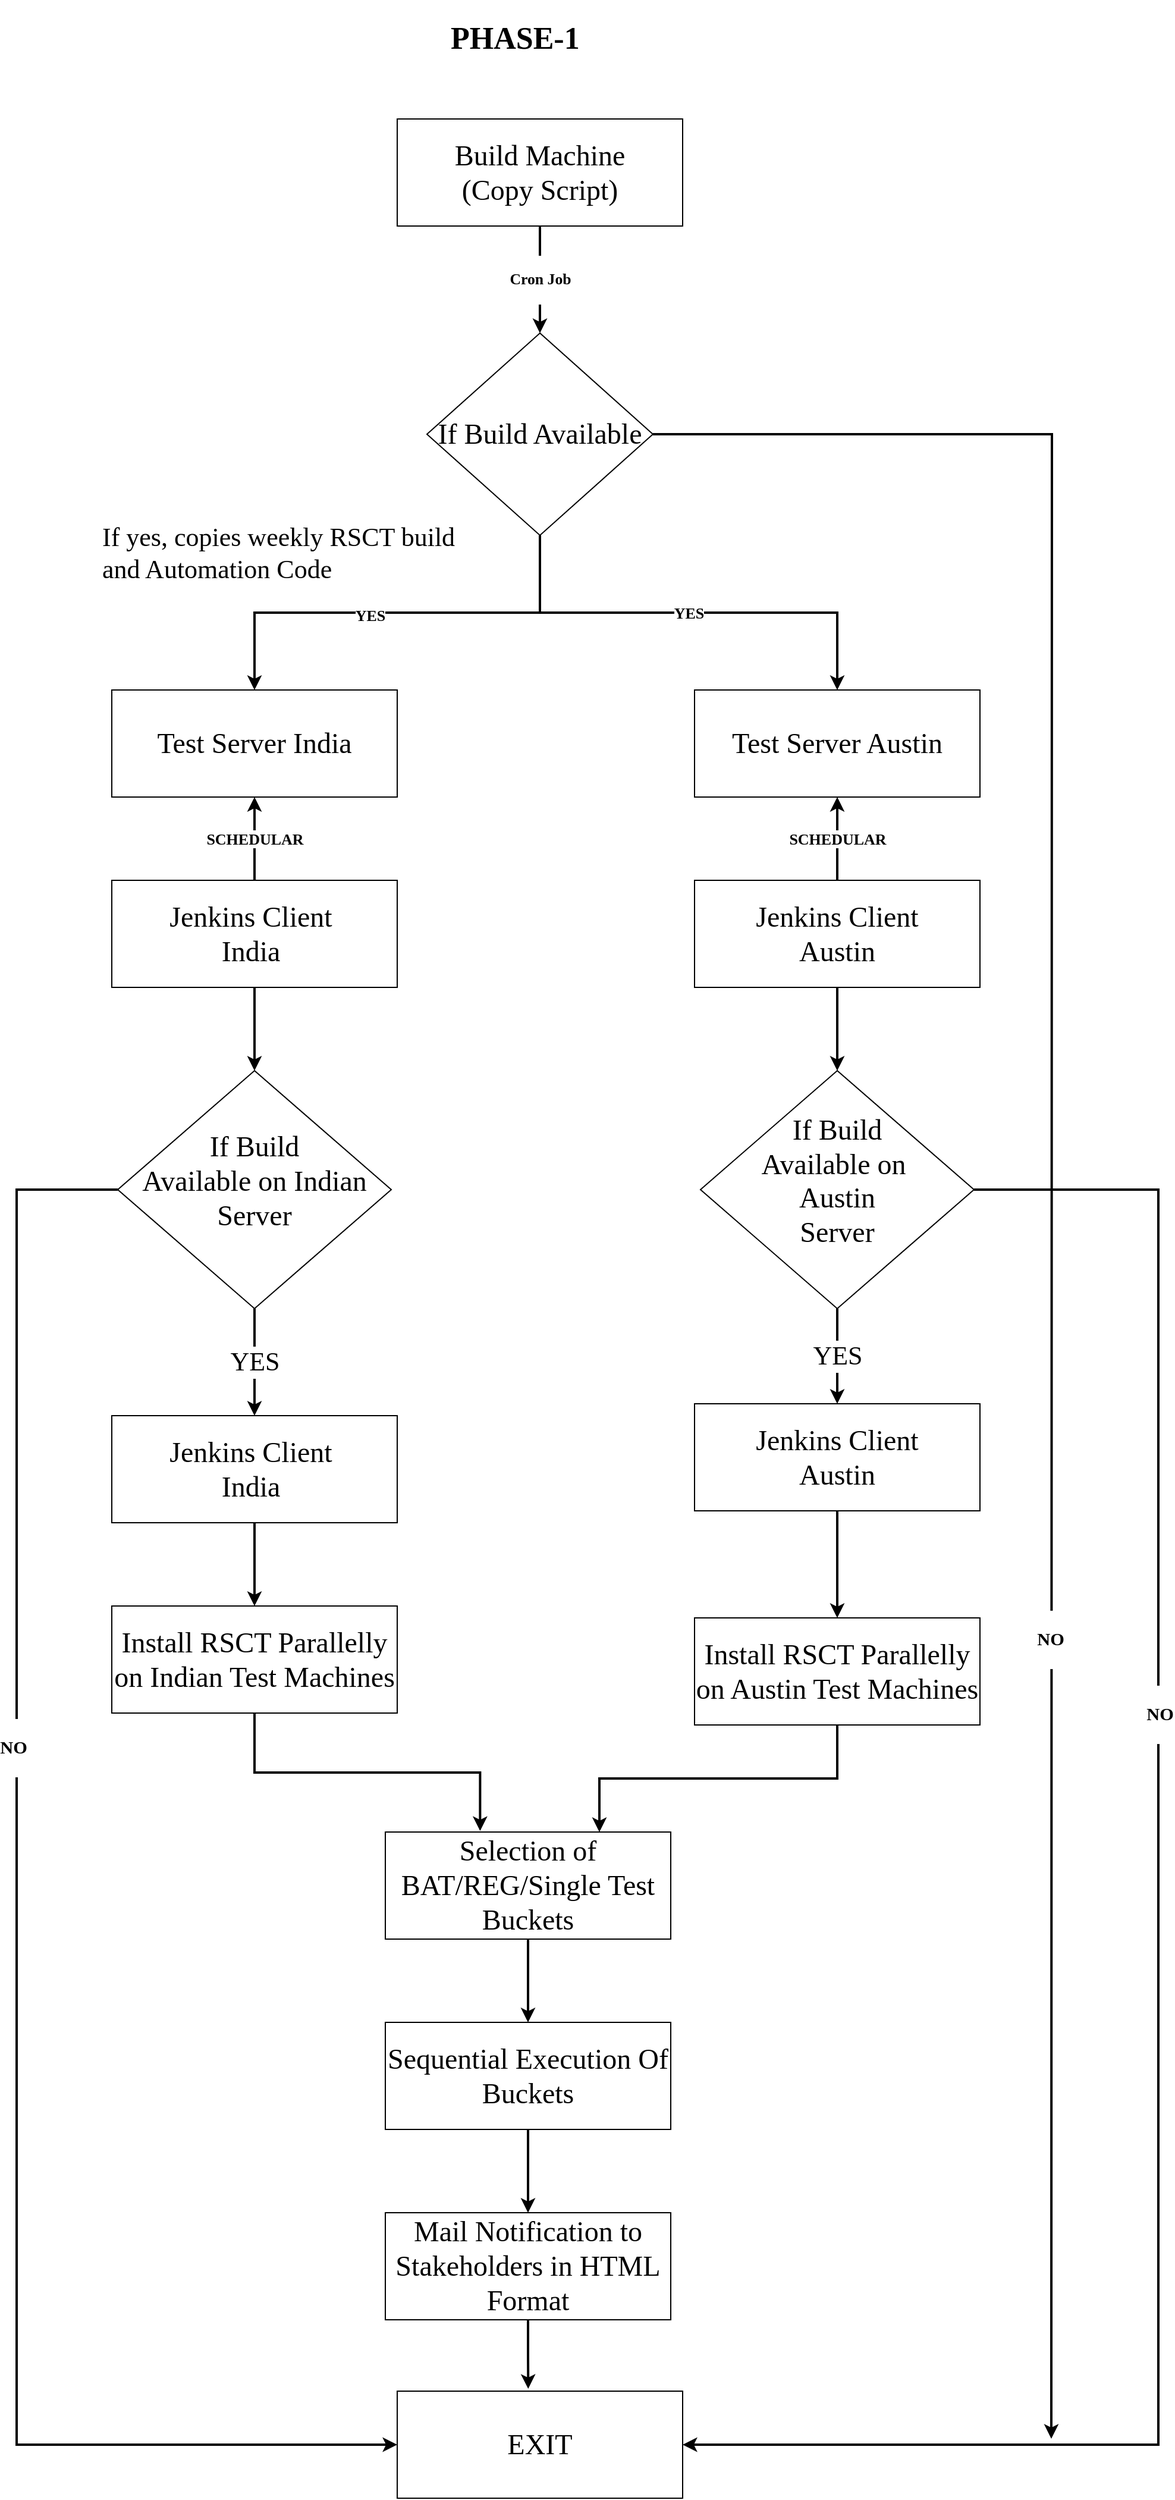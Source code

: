 <mxfile version="20.0.4" type="github" pages="2">
  <diagram id="nWvIlv5ONrL1qeaKrxCN" name="Phase-1">
    <mxGraphModel dx="3143" dy="2389" grid="1" gridSize="10" guides="1" tooltips="1" connect="1" arrows="1" fold="1" page="1" pageScale="1" pageWidth="850" pageHeight="1100" math="0" shadow="0">
      <root>
        <mxCell id="0" />
        <mxCell id="1" parent="0" />
        <mxCell id="e7oZJEbZTagCwoLdLinR-3" value="&lt;h3&gt;Cron Job&lt;/h3&gt;" style="edgeStyle=orthogonalEdgeStyle;rounded=0;orthogonalLoop=1;jettySize=auto;html=1;exitX=0.5;exitY=1;exitDx=0;exitDy=0;entryX=0.5;entryY=0;entryDx=0;entryDy=0;fontFamily=Verdana;strokeWidth=2;" edge="1" parent="1" source="e7oZJEbZTagCwoLdLinR-1" target="e7oZJEbZTagCwoLdLinR-2">
          <mxGeometry relative="1" as="geometry" />
        </mxCell>
        <mxCell id="e7oZJEbZTagCwoLdLinR-1" value="&lt;h1&gt;&lt;font face=&quot;Verdana&quot;&gt;&lt;span style=&quot;font-weight: 400;&quot;&gt;Build Machine&lt;br&gt;(Copy Script)&lt;/span&gt;&lt;/font&gt;&lt;/h1&gt;" style="rounded=0;whiteSpace=wrap;html=1;" vertex="1" parent="1">
          <mxGeometry x="290" y="40" width="240" height="90" as="geometry" />
        </mxCell>
        <mxCell id="e7oZJEbZTagCwoLdLinR-7" style="edgeStyle=orthogonalEdgeStyle;rounded=0;orthogonalLoop=1;jettySize=auto;html=1;exitX=0.5;exitY=1;exitDx=0;exitDy=0;fontFamily=Verdana;fontSize=13;strokeWidth=2;" edge="1" parent="1" source="e7oZJEbZTagCwoLdLinR-2" target="e7oZJEbZTagCwoLdLinR-5">
          <mxGeometry relative="1" as="geometry">
            <Array as="points">
              <mxPoint x="410" y="455" />
              <mxPoint x="170" y="455" />
            </Array>
          </mxGeometry>
        </mxCell>
        <mxCell id="e7oZJEbZTagCwoLdLinR-10" value="&lt;h4&gt;&lt;span style=&quot;&quot;&gt;YES&lt;/span&gt;&lt;/h4&gt;" style="edgeLabel;html=1;align=center;verticalAlign=middle;resizable=0;points=[];fontSize=13;fontFamily=Verdana;fontStyle=1" vertex="1" connectable="0" parent="e7oZJEbZTagCwoLdLinR-7">
          <mxGeometry x="0.128" y="2" relative="1" as="geometry">
            <mxPoint as="offset" />
          </mxGeometry>
        </mxCell>
        <mxCell id="e7oZJEbZTagCwoLdLinR-9" value="&lt;h4&gt;YES&lt;/h4&gt;" style="edgeStyle=orthogonalEdgeStyle;rounded=0;orthogonalLoop=1;jettySize=auto;html=1;exitX=0.5;exitY=1;exitDx=0;exitDy=0;entryX=0.5;entryY=0;entryDx=0;entryDy=0;fontFamily=Verdana;fontSize=13;strokeWidth=2;fontStyle=1" edge="1" parent="1" source="e7oZJEbZTagCwoLdLinR-2" target="e7oZJEbZTagCwoLdLinR-6">
          <mxGeometry relative="1" as="geometry">
            <Array as="points">
              <mxPoint x="410" y="455" />
              <mxPoint x="660" y="455" />
            </Array>
          </mxGeometry>
        </mxCell>
        <mxCell id="e7oZJEbZTagCwoLdLinR-48" style="edgeStyle=orthogonalEdgeStyle;rounded=0;orthogonalLoop=1;jettySize=auto;html=1;exitX=1;exitY=0.5;exitDx=0;exitDy=0;fontFamily=Verdana;fontSize=13;fontColor=default;strokeWidth=2;" edge="1" parent="1" source="e7oZJEbZTagCwoLdLinR-2">
          <mxGeometry relative="1" as="geometry">
            <mxPoint x="840" y="1990" as="targetPoint" />
          </mxGeometry>
        </mxCell>
        <mxCell id="e7oZJEbZTagCwoLdLinR-50" value="&lt;h3&gt;NO&lt;/h3&gt;" style="edgeLabel;html=1;align=center;verticalAlign=middle;resizable=0;points=[];fontSize=13;fontFamily=Verdana;fontColor=default;" vertex="1" connectable="0" parent="e7oZJEbZTagCwoLdLinR-48">
          <mxGeometry x="0.335" y="-1" relative="1" as="geometry">
            <mxPoint as="offset" />
          </mxGeometry>
        </mxCell>
        <mxCell id="e7oZJEbZTagCwoLdLinR-2" value="&lt;h1&gt;&lt;span style=&quot;font-weight: normal;&quot;&gt;If Build Available&lt;/span&gt;&lt;/h1&gt;" style="rhombus;whiteSpace=wrap;html=1;fontFamily=Verdana;" vertex="1" parent="1">
          <mxGeometry x="315" y="220" width="190" height="170" as="geometry" />
        </mxCell>
        <mxCell id="e7oZJEbZTagCwoLdLinR-5" value="&lt;h1&gt;&lt;font face=&quot;Verdana&quot;&gt;&lt;span style=&quot;font-weight: 400;&quot;&gt;Test Server India&lt;br&gt;&lt;/span&gt;&lt;/font&gt;&lt;/h1&gt;" style="rounded=0;whiteSpace=wrap;html=1;" vertex="1" parent="1">
          <mxGeometry x="50" y="520" width="240" height="90" as="geometry" />
        </mxCell>
        <mxCell id="e7oZJEbZTagCwoLdLinR-6" value="&lt;h1&gt;&lt;font face=&quot;Verdana&quot;&gt;&lt;span style=&quot;font-weight: 400;&quot;&gt;Test Server Austin&lt;/span&gt;&lt;/font&gt;&lt;/h1&gt;" style="rounded=0;whiteSpace=wrap;html=1;" vertex="1" parent="1">
          <mxGeometry x="540" y="520" width="240" height="90" as="geometry" />
        </mxCell>
        <mxCell id="e7oZJEbZTagCwoLdLinR-15" value="&lt;b&gt;SCHEDULAR&lt;/b&gt;" style="edgeStyle=orthogonalEdgeStyle;rounded=0;orthogonalLoop=1;jettySize=auto;html=1;exitX=0.5;exitY=0;exitDx=0;exitDy=0;entryX=0.5;entryY=1;entryDx=0;entryDy=0;fontFamily=Verdana;fontSize=13;strokeWidth=2;" edge="1" parent="1" source="e7oZJEbZTagCwoLdLinR-11" target="e7oZJEbZTagCwoLdLinR-5">
          <mxGeometry relative="1" as="geometry" />
        </mxCell>
        <mxCell id="e7oZJEbZTagCwoLdLinR-22" style="edgeStyle=orthogonalEdgeStyle;rounded=0;orthogonalLoop=1;jettySize=auto;html=1;exitX=0.5;exitY=1;exitDx=0;exitDy=0;entryX=0.5;entryY=0;entryDx=0;entryDy=0;fontFamily=Verdana;fontSize=13;strokeWidth=2;" edge="1" parent="1" source="e7oZJEbZTagCwoLdLinR-11" target="e7oZJEbZTagCwoLdLinR-18">
          <mxGeometry relative="1" as="geometry" />
        </mxCell>
        <mxCell id="e7oZJEbZTagCwoLdLinR-11" value="&lt;h1&gt;&lt;font face=&quot;Verdana&quot;&gt;&lt;span style=&quot;font-weight: 400;&quot;&gt;Jenkins Client&amp;nbsp;&lt;br&gt;India&lt;span style=&quot;white-space: pre;&quot;&gt;	&lt;/span&gt;&lt;/span&gt;&lt;/font&gt;&lt;/h1&gt;" style="rounded=0;whiteSpace=wrap;html=1;" vertex="1" parent="1">
          <mxGeometry x="50" y="680" width="240" height="90" as="geometry" />
        </mxCell>
        <mxCell id="e7oZJEbZTagCwoLdLinR-16" value="&lt;b&gt;SCHEDULAR&lt;/b&gt;" style="edgeStyle=orthogonalEdgeStyle;rounded=0;orthogonalLoop=1;jettySize=auto;html=1;exitX=0.5;exitY=0;exitDx=0;exitDy=0;entryX=0.5;entryY=1;entryDx=0;entryDy=0;fontFamily=Verdana;fontSize=13;strokeWidth=2;" edge="1" parent="1" source="e7oZJEbZTagCwoLdLinR-12" target="e7oZJEbZTagCwoLdLinR-6">
          <mxGeometry relative="1" as="geometry" />
        </mxCell>
        <mxCell id="e7oZJEbZTagCwoLdLinR-21" style="edgeStyle=orthogonalEdgeStyle;rounded=0;orthogonalLoop=1;jettySize=auto;html=1;exitX=0.5;exitY=1;exitDx=0;exitDy=0;entryX=0.5;entryY=0;entryDx=0;entryDy=0;fontFamily=Verdana;fontSize=13;strokeWidth=2;" edge="1" parent="1" source="e7oZJEbZTagCwoLdLinR-12" target="e7oZJEbZTagCwoLdLinR-19">
          <mxGeometry relative="1" as="geometry" />
        </mxCell>
        <mxCell id="e7oZJEbZTagCwoLdLinR-12" value="&lt;h1&gt;&lt;font face=&quot;Verdana&quot;&gt;&lt;span style=&quot;font-weight: 400;&quot;&gt;Jenkins Client&lt;br&gt;Austin&lt;/span&gt;&lt;/font&gt;&lt;/h1&gt;" style="rounded=0;whiteSpace=wrap;html=1;" vertex="1" parent="1">
          <mxGeometry x="540" y="680" width="240" height="90" as="geometry" />
        </mxCell>
        <mxCell id="e7oZJEbZTagCwoLdLinR-32" value="YES" style="edgeStyle=orthogonalEdgeStyle;rounded=0;orthogonalLoop=1;jettySize=auto;html=1;exitX=0.5;exitY=1;exitDx=0;exitDy=0;fontFamily=Verdana;fontSize=22;strokeWidth=2;" edge="1" parent="1" source="e7oZJEbZTagCwoLdLinR-18" target="e7oZJEbZTagCwoLdLinR-25">
          <mxGeometry relative="1" as="geometry" />
        </mxCell>
        <mxCell id="e7oZJEbZTagCwoLdLinR-46" style="edgeStyle=orthogonalEdgeStyle;rounded=0;orthogonalLoop=1;jettySize=auto;html=1;exitX=0;exitY=0.5;exitDx=0;exitDy=0;entryX=0;entryY=0.5;entryDx=0;entryDy=0;fontFamily=Verdana;fontSize=13;fontColor=default;strokeWidth=2;" edge="1" parent="1" source="e7oZJEbZTagCwoLdLinR-18" target="e7oZJEbZTagCwoLdLinR-31">
          <mxGeometry relative="1" as="geometry">
            <Array as="points">
              <mxPoint x="-30" y="940" />
              <mxPoint x="-30" y="1995" />
            </Array>
          </mxGeometry>
        </mxCell>
        <mxCell id="e7oZJEbZTagCwoLdLinR-51" value="&lt;h3&gt;NO&lt;/h3&gt;" style="edgeLabel;html=1;align=center;verticalAlign=middle;resizable=0;points=[];fontSize=13;fontFamily=Verdana;fontColor=default;" vertex="1" connectable="0" parent="e7oZJEbZTagCwoLdLinR-46">
          <mxGeometry x="-0.241" y="-3" relative="1" as="geometry">
            <mxPoint as="offset" />
          </mxGeometry>
        </mxCell>
        <mxCell id="e7oZJEbZTagCwoLdLinR-18" value="&lt;h1&gt;&lt;span style=&quot;font-weight: normal;&quot;&gt;If Build &lt;br&gt;Available on Indian &lt;br&gt;Server&lt;/span&gt;&lt;/h1&gt;&lt;div&gt;&lt;span style=&quot;font-weight: normal;&quot;&gt;&lt;br&gt;&lt;/span&gt;&lt;/div&gt;" style="rhombus;whiteSpace=wrap;html=1;fontFamily=Verdana;" vertex="1" parent="1">
          <mxGeometry x="55" y="840" width="230" height="200" as="geometry" />
        </mxCell>
        <mxCell id="e7oZJEbZTagCwoLdLinR-34" value="YES" style="edgeStyle=orthogonalEdgeStyle;rounded=0;orthogonalLoop=1;jettySize=auto;html=1;exitX=0.5;exitY=1;exitDx=0;exitDy=0;entryX=0.5;entryY=0;entryDx=0;entryDy=0;fontFamily=Verdana;fontSize=22;strokeWidth=2;" edge="1" parent="1" source="e7oZJEbZTagCwoLdLinR-19" target="e7oZJEbZTagCwoLdLinR-26">
          <mxGeometry relative="1" as="geometry">
            <Array as="points">
              <mxPoint x="660" y="1080" />
              <mxPoint x="660" y="1080" />
            </Array>
          </mxGeometry>
        </mxCell>
        <mxCell id="e7oZJEbZTagCwoLdLinR-47" style="edgeStyle=orthogonalEdgeStyle;rounded=0;orthogonalLoop=1;jettySize=auto;html=1;exitX=1;exitY=0.5;exitDx=0;exitDy=0;entryX=1;entryY=0.5;entryDx=0;entryDy=0;fontFamily=Verdana;fontSize=13;fontColor=default;strokeWidth=2;" edge="1" parent="1" source="e7oZJEbZTagCwoLdLinR-19" target="e7oZJEbZTagCwoLdLinR-31">
          <mxGeometry relative="1" as="geometry">
            <Array as="points">
              <mxPoint x="930" y="940" />
              <mxPoint x="930" y="1995" />
            </Array>
          </mxGeometry>
        </mxCell>
        <mxCell id="e7oZJEbZTagCwoLdLinR-49" value="&lt;h3&gt;NO&lt;/h3&gt;" style="edgeLabel;html=1;align=center;verticalAlign=middle;resizable=0;points=[];fontSize=13;fontFamily=Verdana;fontColor=default;" vertex="1" connectable="0" parent="e7oZJEbZTagCwoLdLinR-47">
          <mxGeometry x="-0.26" y="1" relative="1" as="geometry">
            <mxPoint as="offset" />
          </mxGeometry>
        </mxCell>
        <mxCell id="e7oZJEbZTagCwoLdLinR-19" value="&lt;h1&gt;&lt;span style=&quot;font-weight: normal;&quot;&gt;If Build &lt;br&gt;Available on&amp;nbsp;&lt;br&gt;Austin&lt;br&gt;Server&lt;/span&gt;&lt;/h1&gt;&lt;div&gt;&lt;span style=&quot;font-weight: normal;&quot;&gt;&lt;br&gt;&lt;/span&gt;&lt;/div&gt;" style="rhombus;whiteSpace=wrap;html=1;fontFamily=Verdana;" vertex="1" parent="1">
          <mxGeometry x="545" y="840" width="230" height="200" as="geometry" />
        </mxCell>
        <mxCell id="e7oZJEbZTagCwoLdLinR-24" value="If yes, copies weekly RSCT build and Automation Code" style="text;html=1;strokeColor=none;fillColor=none;align=left;verticalAlign=middle;whiteSpace=wrap;rounded=0;fontFamily=Verdana;fontSize=22;" vertex="1" parent="1">
          <mxGeometry x="40" y="390" width="310" height="30" as="geometry" />
        </mxCell>
        <mxCell id="e7oZJEbZTagCwoLdLinR-39" style="edgeStyle=orthogonalEdgeStyle;rounded=0;orthogonalLoop=1;jettySize=auto;html=1;exitX=0.5;exitY=1;exitDx=0;exitDy=0;fontFamily=Verdana;fontSize=13;fontColor=default;strokeWidth=2;" edge="1" parent="1" source="e7oZJEbZTagCwoLdLinR-25" target="e7oZJEbZTagCwoLdLinR-37">
          <mxGeometry relative="1" as="geometry" />
        </mxCell>
        <mxCell id="e7oZJEbZTagCwoLdLinR-25" value="&lt;h1&gt;&lt;font face=&quot;Verdana&quot;&gt;&lt;span style=&quot;font-weight: 400;&quot;&gt;Jenkins Client&amp;nbsp;&lt;br&gt;India&lt;span style=&quot;white-space: pre;&quot;&gt;	&lt;/span&gt;&lt;/span&gt;&lt;/font&gt;&lt;/h1&gt;" style="rounded=0;whiteSpace=wrap;html=1;" vertex="1" parent="1">
          <mxGeometry x="50" y="1130" width="240" height="90" as="geometry" />
        </mxCell>
        <mxCell id="e7oZJEbZTagCwoLdLinR-40" style="edgeStyle=orthogonalEdgeStyle;rounded=0;orthogonalLoop=1;jettySize=auto;html=1;exitX=0.5;exitY=1;exitDx=0;exitDy=0;entryX=0.5;entryY=0;entryDx=0;entryDy=0;fontFamily=Verdana;fontSize=13;fontColor=default;strokeWidth=2;" edge="1" parent="1" source="e7oZJEbZTagCwoLdLinR-26" target="e7oZJEbZTagCwoLdLinR-38">
          <mxGeometry relative="1" as="geometry" />
        </mxCell>
        <mxCell id="e7oZJEbZTagCwoLdLinR-26" value="&lt;h1&gt;&lt;font face=&quot;Verdana&quot;&gt;&lt;span style=&quot;font-weight: 400;&quot;&gt;Jenkins Client&lt;br&gt;Austin&lt;/span&gt;&lt;/font&gt;&lt;/h1&gt;" style="rounded=0;whiteSpace=wrap;html=1;" vertex="1" parent="1">
          <mxGeometry x="540" y="1120" width="240" height="90" as="geometry" />
        </mxCell>
        <mxCell id="e7oZJEbZTagCwoLdLinR-43" style="edgeStyle=orthogonalEdgeStyle;rounded=0;orthogonalLoop=1;jettySize=auto;html=1;exitX=0.5;exitY=1;exitDx=0;exitDy=0;entryX=0.5;entryY=0;entryDx=0;entryDy=0;fontFamily=Verdana;fontSize=13;fontColor=default;strokeWidth=2;" edge="1" parent="1" source="e7oZJEbZTagCwoLdLinR-28" target="e7oZJEbZTagCwoLdLinR-29">
          <mxGeometry relative="1" as="geometry" />
        </mxCell>
        <mxCell id="e7oZJEbZTagCwoLdLinR-28" value="&lt;h1&gt;&lt;font face=&quot;Verdana&quot;&gt;&lt;span style=&quot;font-weight: 400;&quot;&gt;Selection of BAT/REG/Single Test Buckets&lt;/span&gt;&lt;/font&gt;&lt;/h1&gt;" style="rounded=0;whiteSpace=wrap;html=1;" vertex="1" parent="1">
          <mxGeometry x="280" y="1480" width="240" height="90" as="geometry" />
        </mxCell>
        <mxCell id="e7oZJEbZTagCwoLdLinR-44" style="edgeStyle=orthogonalEdgeStyle;rounded=0;orthogonalLoop=1;jettySize=auto;html=1;exitX=0.5;exitY=1;exitDx=0;exitDy=0;entryX=0.5;entryY=0;entryDx=0;entryDy=0;fontFamily=Verdana;fontSize=13;fontColor=default;strokeWidth=2;" edge="1" parent="1" source="e7oZJEbZTagCwoLdLinR-29" target="e7oZJEbZTagCwoLdLinR-30">
          <mxGeometry relative="1" as="geometry" />
        </mxCell>
        <mxCell id="e7oZJEbZTagCwoLdLinR-29" value="&lt;h1&gt;&lt;font face=&quot;Verdana&quot;&gt;&lt;span style=&quot;font-weight: 400;&quot;&gt;Sequential Execution Of Buckets&lt;/span&gt;&lt;/font&gt;&lt;/h1&gt;" style="rounded=0;whiteSpace=wrap;html=1;" vertex="1" parent="1">
          <mxGeometry x="280" y="1640" width="240" height="90" as="geometry" />
        </mxCell>
        <mxCell id="e7oZJEbZTagCwoLdLinR-45" style="edgeStyle=orthogonalEdgeStyle;rounded=0;orthogonalLoop=1;jettySize=auto;html=1;exitX=0.5;exitY=1;exitDx=0;exitDy=0;entryX=0.459;entryY=-0.022;entryDx=0;entryDy=0;entryPerimeter=0;fontFamily=Verdana;fontSize=13;fontColor=default;strokeWidth=2;" edge="1" parent="1" source="e7oZJEbZTagCwoLdLinR-30" target="e7oZJEbZTagCwoLdLinR-31">
          <mxGeometry relative="1" as="geometry" />
        </mxCell>
        <mxCell id="e7oZJEbZTagCwoLdLinR-30" value="&lt;h1&gt;&lt;font face=&quot;Verdana&quot;&gt;&lt;span style=&quot;font-weight: 400;&quot;&gt;Mail Notification to Stakeholders in HTML Format&lt;/span&gt;&lt;/font&gt;&lt;/h1&gt;" style="rounded=0;whiteSpace=wrap;html=1;" vertex="1" parent="1">
          <mxGeometry x="280" y="1800" width="240" height="90" as="geometry" />
        </mxCell>
        <mxCell id="e7oZJEbZTagCwoLdLinR-31" value="&lt;h1&gt;&lt;font face=&quot;Verdana&quot;&gt;&lt;span style=&quot;font-weight: 400;&quot;&gt;EXIT&lt;/span&gt;&lt;/font&gt;&lt;/h1&gt;" style="rounded=0;whiteSpace=wrap;html=1;" vertex="1" parent="1">
          <mxGeometry x="290" y="1950" width="240" height="90" as="geometry" />
        </mxCell>
        <mxCell id="e7oZJEbZTagCwoLdLinR-41" style="edgeStyle=orthogonalEdgeStyle;rounded=0;orthogonalLoop=1;jettySize=auto;html=1;exitX=0.5;exitY=1;exitDx=0;exitDy=0;entryX=0.332;entryY=-0.01;entryDx=0;entryDy=0;entryPerimeter=0;fontFamily=Verdana;fontSize=13;fontColor=default;strokeWidth=2;" edge="1" parent="1" source="e7oZJEbZTagCwoLdLinR-37" target="e7oZJEbZTagCwoLdLinR-28">
          <mxGeometry relative="1" as="geometry" />
        </mxCell>
        <mxCell id="e7oZJEbZTagCwoLdLinR-37" value="&lt;h1&gt;&lt;font face=&quot;Verdana&quot;&gt;&lt;span style=&quot;font-weight: 400;&quot;&gt;Install RSCT Parallelly on Indian Test Machines&lt;/span&gt;&lt;/font&gt;&lt;/h1&gt;" style="rounded=0;whiteSpace=wrap;html=1;" vertex="1" parent="1">
          <mxGeometry x="50" y="1290" width="240" height="90" as="geometry" />
        </mxCell>
        <mxCell id="e7oZJEbZTagCwoLdLinR-42" style="edgeStyle=orthogonalEdgeStyle;rounded=0;orthogonalLoop=1;jettySize=auto;html=1;exitX=0.5;exitY=1;exitDx=0;exitDy=0;entryX=0.75;entryY=0;entryDx=0;entryDy=0;fontFamily=Verdana;fontSize=13;fontColor=default;strokeWidth=2;" edge="1" parent="1" source="e7oZJEbZTagCwoLdLinR-38" target="e7oZJEbZTagCwoLdLinR-28">
          <mxGeometry relative="1" as="geometry" />
        </mxCell>
        <mxCell id="e7oZJEbZTagCwoLdLinR-38" value="&lt;h1&gt;&lt;font face=&quot;Verdana&quot;&gt;&lt;span style=&quot;font-weight: 400;&quot;&gt;Install RSCT Parallelly on Austin Test Machines&lt;/span&gt;&lt;/font&gt;&lt;/h1&gt;" style="rounded=0;whiteSpace=wrap;html=1;" vertex="1" parent="1">
          <mxGeometry x="540" y="1300" width="240" height="90" as="geometry" />
        </mxCell>
        <mxCell id="WrTyS0RtzJSjU12ijpHI-1" value="&lt;h1&gt;PHASE-1&lt;/h1&gt;" style="text;html=1;strokeColor=none;fillColor=none;spacing=5;spacingTop=-20;whiteSpace=wrap;overflow=hidden;rounded=0;labelBackgroundColor=default;fontFamily=Verdana;fontSize=13;fontColor=default;" vertex="1" parent="1">
          <mxGeometry x="330" y="-50" width="190" height="50" as="geometry" />
        </mxCell>
      </root>
    </mxGraphModel>
  </diagram>
  <diagram id="RtZRTj2Y3vlFm4G8wi_7" name="Phase-2">
    <mxGraphModel dx="3143" dy="2389" grid="1" gridSize="10" guides="1" tooltips="1" connect="1" arrows="1" fold="1" page="1" pageScale="1" pageWidth="850" pageHeight="1100" math="0" shadow="0">
      <root>
        <mxCell id="0" />
        <mxCell id="1" parent="0" />
        <mxCell id="e07oVrvPzTivbCenekmX-1" value="&lt;h3&gt;Cron Job&lt;/h3&gt;" style="edgeStyle=orthogonalEdgeStyle;rounded=0;orthogonalLoop=1;jettySize=auto;html=1;exitX=0.5;exitY=1;exitDx=0;exitDy=0;entryX=0.5;entryY=0;entryDx=0;entryDy=0;fontFamily=Verdana;strokeWidth=2;" edge="1" parent="1" source="e07oVrvPzTivbCenekmX-2" target="e07oVrvPzTivbCenekmX-8">
          <mxGeometry relative="1" as="geometry" />
        </mxCell>
        <mxCell id="e07oVrvPzTivbCenekmX-2" value="&lt;h1&gt;&lt;font face=&quot;Verdana&quot;&gt;&lt;span style=&quot;font-weight: 400;&quot;&gt;Build Machine&lt;br&gt;(Copy Script)&lt;/span&gt;&lt;/font&gt;&lt;/h1&gt;" style="rounded=0;whiteSpace=wrap;html=1;" vertex="1" parent="1">
          <mxGeometry x="290" y="40" width="240" height="90" as="geometry" />
        </mxCell>
        <mxCell id="e07oVrvPzTivbCenekmX-3" style="edgeStyle=orthogonalEdgeStyle;rounded=0;orthogonalLoop=1;jettySize=auto;html=1;exitX=0.5;exitY=1;exitDx=0;exitDy=0;fontFamily=Verdana;fontSize=13;strokeWidth=2;" edge="1" parent="1" source="e07oVrvPzTivbCenekmX-8" target="e07oVrvPzTivbCenekmX-9">
          <mxGeometry relative="1" as="geometry">
            <Array as="points">
              <mxPoint x="410" y="455" />
              <mxPoint x="170" y="455" />
            </Array>
          </mxGeometry>
        </mxCell>
        <mxCell id="e07oVrvPzTivbCenekmX-4" value="&lt;h4&gt;&lt;span style=&quot;&quot;&gt;YES&lt;/span&gt;&lt;/h4&gt;" style="edgeLabel;html=1;align=center;verticalAlign=middle;resizable=0;points=[];fontSize=13;fontFamily=Verdana;fontStyle=1" vertex="1" connectable="0" parent="e07oVrvPzTivbCenekmX-3">
          <mxGeometry x="0.128" y="2" relative="1" as="geometry">
            <mxPoint as="offset" />
          </mxGeometry>
        </mxCell>
        <mxCell id="e07oVrvPzTivbCenekmX-5" value="&lt;h4&gt;YES&lt;/h4&gt;" style="edgeStyle=orthogonalEdgeStyle;rounded=0;orthogonalLoop=1;jettySize=auto;html=1;exitX=0.5;exitY=1;exitDx=0;exitDy=0;entryX=0.5;entryY=0;entryDx=0;entryDy=0;fontFamily=Verdana;fontSize=13;strokeWidth=2;fontStyle=1" edge="1" parent="1" source="e07oVrvPzTivbCenekmX-8" target="e07oVrvPzTivbCenekmX-10">
          <mxGeometry relative="1" as="geometry">
            <Array as="points">
              <mxPoint x="410" y="455" />
              <mxPoint x="660" y="455" />
            </Array>
          </mxGeometry>
        </mxCell>
        <mxCell id="e07oVrvPzTivbCenekmX-67" style="edgeStyle=orthogonalEdgeStyle;rounded=0;orthogonalLoop=1;jettySize=auto;html=1;exitX=1;exitY=0.5;exitDx=0;exitDy=0;fontFamily=Verdana;fontSize=13;fontColor=default;strokeWidth=2;" edge="1" parent="1" source="e07oVrvPzTivbCenekmX-8">
          <mxGeometry relative="1" as="geometry">
            <mxPoint x="910" y="2280" as="targetPoint" />
          </mxGeometry>
        </mxCell>
        <mxCell id="e07oVrvPzTivbCenekmX-68" value="&lt;h3&gt;NO&lt;/h3&gt;" style="edgeLabel;html=1;align=center;verticalAlign=middle;resizable=0;points=[];fontSize=13;fontFamily=Verdana;fontColor=default;" vertex="1" connectable="0" parent="e07oVrvPzTivbCenekmX-67">
          <mxGeometry x="0.47" relative="1" as="geometry">
            <mxPoint as="offset" />
          </mxGeometry>
        </mxCell>
        <mxCell id="e07oVrvPzTivbCenekmX-8" value="&lt;h1&gt;&lt;span style=&quot;font-weight: normal;&quot;&gt;If Build Available&lt;/span&gt;&lt;/h1&gt;" style="rhombus;whiteSpace=wrap;html=1;fontFamily=Verdana;" vertex="1" parent="1">
          <mxGeometry x="315" y="220" width="190" height="170" as="geometry" />
        </mxCell>
        <mxCell id="e07oVrvPzTivbCenekmX-49" style="edgeStyle=orthogonalEdgeStyle;rounded=0;orthogonalLoop=1;jettySize=auto;html=1;exitX=0.5;exitY=1;exitDx=0;exitDy=0;fontFamily=Verdana;fontSize=13;fontColor=default;strokeWidth=2;" edge="1" parent="1" source="e07oVrvPzTivbCenekmX-9" target="e07oVrvPzTivbCenekmX-44">
          <mxGeometry relative="1" as="geometry" />
        </mxCell>
        <mxCell id="e07oVrvPzTivbCenekmX-9" value="&lt;h1&gt;&lt;font face=&quot;Verdana&quot;&gt;&lt;span style=&quot;font-weight: 400;&quot;&gt;Test Server India&lt;br&gt;&lt;/span&gt;&lt;/font&gt;&lt;/h1&gt;" style="rounded=0;whiteSpace=wrap;html=1;" vertex="1" parent="1">
          <mxGeometry x="50" y="520" width="240" height="90" as="geometry" />
        </mxCell>
        <mxCell id="e07oVrvPzTivbCenekmX-50" style="edgeStyle=orthogonalEdgeStyle;rounded=0;orthogonalLoop=1;jettySize=auto;html=1;exitX=0.5;exitY=1;exitDx=0;exitDy=0;fontFamily=Verdana;fontSize=13;fontColor=default;strokeWidth=2;" edge="1" parent="1" source="e07oVrvPzTivbCenekmX-10" target="e07oVrvPzTivbCenekmX-45">
          <mxGeometry relative="1" as="geometry" />
        </mxCell>
        <mxCell id="e07oVrvPzTivbCenekmX-10" value="&lt;h1&gt;&lt;font face=&quot;Verdana&quot;&gt;&lt;span style=&quot;font-weight: 400;&quot;&gt;Test Server Austin&lt;/span&gt;&lt;/font&gt;&lt;/h1&gt;" style="rounded=0;whiteSpace=wrap;html=1;" vertex="1" parent="1">
          <mxGeometry x="540" y="520" width="240" height="90" as="geometry" />
        </mxCell>
        <mxCell id="e07oVrvPzTivbCenekmX-12" style="edgeStyle=orthogonalEdgeStyle;rounded=0;orthogonalLoop=1;jettySize=auto;html=1;exitX=0.5;exitY=1;exitDx=0;exitDy=0;entryX=0.5;entryY=0;entryDx=0;entryDy=0;fontFamily=Verdana;fontSize=13;strokeWidth=2;" edge="1" parent="1" source="e07oVrvPzTivbCenekmX-13" target="e07oVrvPzTivbCenekmX-20">
          <mxGeometry relative="1" as="geometry" />
        </mxCell>
        <mxCell id="e07oVrvPzTivbCenekmX-47" value="&lt;b&gt;SCHEDULAR&lt;/b&gt;" style="edgeStyle=orthogonalEdgeStyle;rounded=0;orthogonalLoop=1;jettySize=auto;html=1;exitX=0.5;exitY=0;exitDx=0;exitDy=0;entryX=0.5;entryY=1;entryDx=0;entryDy=0;fontFamily=Verdana;fontSize=13;fontColor=default;strokeWidth=2;" edge="1" parent="1" source="e07oVrvPzTivbCenekmX-13" target="e07oVrvPzTivbCenekmX-44">
          <mxGeometry relative="1" as="geometry" />
        </mxCell>
        <mxCell id="e07oVrvPzTivbCenekmX-13" value="&lt;h1&gt;&lt;font face=&quot;Verdana&quot;&gt;&lt;span style=&quot;font-weight: 400;&quot;&gt;Jenkins Client&amp;nbsp;&lt;br&gt;India&lt;span style=&quot;white-space: pre;&quot;&gt;	&lt;/span&gt;&lt;/span&gt;&lt;/font&gt;&lt;/h1&gt;" style="rounded=0;whiteSpace=wrap;html=1;" vertex="1" parent="1">
          <mxGeometry x="43" y="840" width="240" height="90" as="geometry" />
        </mxCell>
        <mxCell id="e07oVrvPzTivbCenekmX-15" style="edgeStyle=orthogonalEdgeStyle;rounded=0;orthogonalLoop=1;jettySize=auto;html=1;exitX=0.5;exitY=1;exitDx=0;exitDy=0;entryX=0.5;entryY=0;entryDx=0;entryDy=0;fontFamily=Verdana;fontSize=13;strokeWidth=2;" edge="1" parent="1" source="e07oVrvPzTivbCenekmX-16" target="e07oVrvPzTivbCenekmX-24">
          <mxGeometry relative="1" as="geometry" />
        </mxCell>
        <mxCell id="e07oVrvPzTivbCenekmX-48" value="&lt;b&gt;SCHEDULAR&lt;/b&gt;" style="edgeStyle=orthogonalEdgeStyle;rounded=0;orthogonalLoop=1;jettySize=auto;html=1;exitX=0.5;exitY=0;exitDx=0;exitDy=0;entryX=0.5;entryY=1;entryDx=0;entryDy=0;fontFamily=Verdana;fontSize=13;fontColor=default;strokeWidth=2;" edge="1" parent="1" source="e07oVrvPzTivbCenekmX-16" target="e07oVrvPzTivbCenekmX-45">
          <mxGeometry relative="1" as="geometry" />
        </mxCell>
        <mxCell id="e07oVrvPzTivbCenekmX-16" value="&lt;h1&gt;&lt;font face=&quot;Verdana&quot;&gt;&lt;span style=&quot;font-weight: 400;&quot;&gt;Jenkins Client&lt;br&gt;Austin&lt;/span&gt;&lt;/font&gt;&lt;/h1&gt;" style="rounded=0;whiteSpace=wrap;html=1;" vertex="1" parent="1">
          <mxGeometry x="533" y="840" width="240" height="90" as="geometry" />
        </mxCell>
        <mxCell id="e07oVrvPzTivbCenekmX-17" value="YES" style="edgeStyle=orthogonalEdgeStyle;rounded=0;orthogonalLoop=1;jettySize=auto;html=1;exitX=0.5;exitY=1;exitDx=0;exitDy=0;fontFamily=Verdana;fontSize=22;strokeWidth=2;" edge="1" parent="1" source="e07oVrvPzTivbCenekmX-20" target="e07oVrvPzTivbCenekmX-27">
          <mxGeometry relative="1" as="geometry" />
        </mxCell>
        <mxCell id="e07oVrvPzTivbCenekmX-65" style="edgeStyle=orthogonalEdgeStyle;rounded=0;orthogonalLoop=1;jettySize=auto;html=1;exitX=0;exitY=0.5;exitDx=0;exitDy=0;entryX=0;entryY=0.5;entryDx=0;entryDy=0;fontFamily=Verdana;fontSize=13;fontColor=default;strokeWidth=2;" edge="1" parent="1" source="e07oVrvPzTivbCenekmX-20" target="e07oVrvPzTivbCenekmX-36">
          <mxGeometry relative="1" as="geometry">
            <Array as="points">
              <mxPoint x="-130" y="1100" />
              <mxPoint x="-130" y="2275" />
            </Array>
          </mxGeometry>
        </mxCell>
        <mxCell id="e07oVrvPzTivbCenekmX-70" value="&lt;h3&gt;NO&lt;/h3&gt;" style="edgeLabel;html=1;align=center;verticalAlign=middle;resizable=0;points=[];fontSize=13;fontFamily=Verdana;fontColor=default;" vertex="1" connectable="0" parent="e07oVrvPzTivbCenekmX-65">
          <mxGeometry x="-0.2" y="-3" relative="1" as="geometry">
            <mxPoint as="offset" />
          </mxGeometry>
        </mxCell>
        <mxCell id="e07oVrvPzTivbCenekmX-20" value="&lt;h1&gt;&lt;span style=&quot;font-weight: normal;&quot;&gt;If Build &lt;br&gt;Available on Indian &lt;br&gt;Server&lt;/span&gt;&lt;/h1&gt;&lt;div&gt;&lt;span style=&quot;font-weight: normal;&quot;&gt;&lt;br&gt;&lt;/span&gt;&lt;/div&gt;" style="rhombus;whiteSpace=wrap;html=1;fontFamily=Verdana;" vertex="1" parent="1">
          <mxGeometry x="48" y="1000" width="230" height="200" as="geometry" />
        </mxCell>
        <mxCell id="e07oVrvPzTivbCenekmX-21" value="YES" style="edgeStyle=orthogonalEdgeStyle;rounded=0;orthogonalLoop=1;jettySize=auto;html=1;exitX=0.5;exitY=1;exitDx=0;exitDy=0;entryX=0.5;entryY=0;entryDx=0;entryDy=0;fontFamily=Verdana;fontSize=22;strokeWidth=2;" edge="1" parent="1" source="e07oVrvPzTivbCenekmX-24" target="e07oVrvPzTivbCenekmX-29">
          <mxGeometry relative="1" as="geometry">
            <Array as="points">
              <mxPoint x="653" y="1240" />
              <mxPoint x="653" y="1240" />
            </Array>
          </mxGeometry>
        </mxCell>
        <mxCell id="e07oVrvPzTivbCenekmX-71" style="edgeStyle=orthogonalEdgeStyle;rounded=0;orthogonalLoop=1;jettySize=auto;html=1;exitX=1;exitY=0.5;exitDx=0;exitDy=0;entryX=1;entryY=0.5;entryDx=0;entryDy=0;fontFamily=Verdana;fontSize=13;fontColor=default;strokeWidth=2;" edge="1" parent="1" source="e07oVrvPzTivbCenekmX-24" target="e07oVrvPzTivbCenekmX-36">
          <mxGeometry relative="1" as="geometry">
            <Array as="points">
              <mxPoint x="1090" y="1100" />
              <mxPoint x="1090" y="2275" />
            </Array>
          </mxGeometry>
        </mxCell>
        <mxCell id="e07oVrvPzTivbCenekmX-72" value="&lt;h3&gt;NO&lt;/h3&gt;" style="edgeLabel;html=1;align=center;verticalAlign=middle;resizable=0;points=[];fontSize=13;fontFamily=Verdana;fontColor=default;" vertex="1" connectable="0" parent="e07oVrvPzTivbCenekmX-71">
          <mxGeometry x="-0.158" y="-2" relative="1" as="geometry">
            <mxPoint as="offset" />
          </mxGeometry>
        </mxCell>
        <mxCell id="e07oVrvPzTivbCenekmX-24" value="&lt;h1&gt;&lt;span style=&quot;font-weight: normal;&quot;&gt;If Build &lt;br&gt;Available on&amp;nbsp;&lt;br&gt;Austin&lt;br&gt;Server&lt;/span&gt;&lt;/h1&gt;&lt;div&gt;&lt;span style=&quot;font-weight: normal;&quot;&gt;&lt;br&gt;&lt;/span&gt;&lt;/div&gt;" style="rhombus;whiteSpace=wrap;html=1;fontFamily=Verdana;" vertex="1" parent="1">
          <mxGeometry x="538" y="1000" width="230" height="200" as="geometry" />
        </mxCell>
        <mxCell id="e07oVrvPzTivbCenekmX-25" value="If yes, copies weekly RSCT build." style="text;html=1;strokeColor=none;fillColor=none;align=left;verticalAlign=middle;whiteSpace=wrap;rounded=0;fontFamily=Verdana;fontSize=22;" vertex="1" parent="1">
          <mxGeometry x="40" y="390" width="310" height="30" as="geometry" />
        </mxCell>
        <mxCell id="e07oVrvPzTivbCenekmX-55" style="edgeStyle=orthogonalEdgeStyle;rounded=0;orthogonalLoop=1;jettySize=auto;html=1;exitX=0.5;exitY=1;exitDx=0;exitDy=0;fontFamily=Verdana;fontSize=13;fontColor=default;strokeWidth=2;" edge="1" parent="1" source="e07oVrvPzTivbCenekmX-27" target="e07oVrvPzTivbCenekmX-53">
          <mxGeometry relative="1" as="geometry" />
        </mxCell>
        <mxCell id="e07oVrvPzTivbCenekmX-27" value="&lt;h1&gt;&lt;font face=&quot;Verdana&quot;&gt;&lt;span style=&quot;font-weight: 400;&quot;&gt;Jenkins Client&amp;nbsp;&lt;br&gt;India&lt;span style=&quot;white-space: pre;&quot;&gt;	&lt;/span&gt;&lt;/span&gt;&lt;/font&gt;&lt;/h1&gt;" style="rounded=0;whiteSpace=wrap;html=1;" vertex="1" parent="1">
          <mxGeometry x="40" y="1280" width="240" height="90" as="geometry" />
        </mxCell>
        <mxCell id="e07oVrvPzTivbCenekmX-56" style="edgeStyle=orthogonalEdgeStyle;rounded=0;orthogonalLoop=1;jettySize=auto;html=1;exitX=0.5;exitY=1;exitDx=0;exitDy=0;fontFamily=Verdana;fontSize=13;fontColor=default;strokeWidth=2;" edge="1" parent="1" source="e07oVrvPzTivbCenekmX-29" target="e07oVrvPzTivbCenekmX-54">
          <mxGeometry relative="1" as="geometry" />
        </mxCell>
        <mxCell id="e07oVrvPzTivbCenekmX-29" value="&lt;h1&gt;&lt;font face=&quot;Verdana&quot;&gt;&lt;span style=&quot;font-weight: 400;&quot;&gt;Jenkins Client&lt;br&gt;Austin&lt;/span&gt;&lt;/font&gt;&lt;/h1&gt;" style="rounded=0;whiteSpace=wrap;html=1;" vertex="1" parent="1">
          <mxGeometry x="533" y="1280" width="240" height="90" as="geometry" />
        </mxCell>
        <mxCell id="e07oVrvPzTivbCenekmX-61" style="edgeStyle=orthogonalEdgeStyle;rounded=0;orthogonalLoop=1;jettySize=auto;html=1;exitX=0.5;exitY=1;exitDx=0;exitDy=0;fontFamily=Verdana;fontSize=13;fontColor=default;strokeWidth=2;" edge="1" parent="1" source="e07oVrvPzTivbCenekmX-31" target="e07oVrvPzTivbCenekmX-33">
          <mxGeometry relative="1" as="geometry" />
        </mxCell>
        <mxCell id="e07oVrvPzTivbCenekmX-31" value="&lt;h1&gt;&lt;font face=&quot;Verdana&quot;&gt;&lt;span style=&quot;font-weight: 400;&quot;&gt;Selection of BAT/REG/Single Test Buckets&lt;/span&gt;&lt;/font&gt;&lt;/h1&gt;" style="rounded=0;whiteSpace=wrap;html=1;" vertex="1" parent="1">
          <mxGeometry x="283" y="1770" width="240" height="90" as="geometry" />
        </mxCell>
        <mxCell id="e07oVrvPzTivbCenekmX-62" style="edgeStyle=orthogonalEdgeStyle;rounded=0;orthogonalLoop=1;jettySize=auto;html=1;exitX=0.5;exitY=1;exitDx=0;exitDy=0;entryX=0.5;entryY=0;entryDx=0;entryDy=0;fontFamily=Verdana;fontSize=13;fontColor=default;strokeWidth=2;" edge="1" parent="1" source="e07oVrvPzTivbCenekmX-33" target="e07oVrvPzTivbCenekmX-35">
          <mxGeometry relative="1" as="geometry" />
        </mxCell>
        <mxCell id="e07oVrvPzTivbCenekmX-33" value="&lt;h1&gt;&lt;font face=&quot;Verdana&quot;&gt;&lt;span style=&quot;font-weight: 400;&quot;&gt;Sequential Execution Of Buckets&lt;/span&gt;&lt;/font&gt;&lt;/h1&gt;" style="rounded=0;whiteSpace=wrap;html=1;" vertex="1" parent="1">
          <mxGeometry x="283" y="1930" width="240" height="90" as="geometry" />
        </mxCell>
        <mxCell id="e07oVrvPzTivbCenekmX-63" style="edgeStyle=orthogonalEdgeStyle;rounded=0;orthogonalLoop=1;jettySize=auto;html=1;exitX=0.5;exitY=1;exitDx=0;exitDy=0;entryX=0.468;entryY=-0.022;entryDx=0;entryDy=0;entryPerimeter=0;fontFamily=Verdana;fontSize=13;fontColor=default;strokeWidth=2;" edge="1" parent="1" source="e07oVrvPzTivbCenekmX-35" target="e07oVrvPzTivbCenekmX-36">
          <mxGeometry relative="1" as="geometry" />
        </mxCell>
        <mxCell id="e07oVrvPzTivbCenekmX-35" value="&lt;h1&gt;&lt;font face=&quot;Verdana&quot;&gt;&lt;span style=&quot;font-weight: 400;&quot;&gt;Mail Notification to Stakeholders in HTML Format&lt;/span&gt;&lt;/font&gt;&lt;/h1&gt;" style="rounded=0;whiteSpace=wrap;html=1;" vertex="1" parent="1">
          <mxGeometry x="283" y="2090" width="240" height="90" as="geometry" />
        </mxCell>
        <mxCell id="e07oVrvPzTivbCenekmX-36" value="&lt;h1&gt;&lt;font face=&quot;Verdana&quot;&gt;&lt;span style=&quot;font-weight: 400;&quot;&gt;EXIT&lt;/span&gt;&lt;/font&gt;&lt;/h1&gt;" style="rounded=0;whiteSpace=wrap;html=1;" vertex="1" parent="1">
          <mxGeometry x="290" y="2230" width="240" height="90" as="geometry" />
        </mxCell>
        <mxCell id="e07oVrvPzTivbCenekmX-59" style="edgeStyle=orthogonalEdgeStyle;rounded=0;orthogonalLoop=1;jettySize=auto;html=1;exitX=0.5;exitY=1;exitDx=0;exitDy=0;entryX=0.25;entryY=0;entryDx=0;entryDy=0;fontFamily=Verdana;fontSize=13;fontColor=default;strokeWidth=2;" edge="1" parent="1" source="e07oVrvPzTivbCenekmX-38" target="e07oVrvPzTivbCenekmX-31">
          <mxGeometry relative="1" as="geometry" />
        </mxCell>
        <mxCell id="e07oVrvPzTivbCenekmX-38" value="&lt;h1&gt;&lt;font face=&quot;Verdana&quot;&gt;&lt;span style=&quot;font-weight: 400;&quot;&gt;Install RSCT Parallelly on Indian Test Machines&lt;/span&gt;&lt;/font&gt;&lt;/h1&gt;" style="rounded=0;whiteSpace=wrap;html=1;" vertex="1" parent="1">
          <mxGeometry x="40" y="1590" width="240" height="90" as="geometry" />
        </mxCell>
        <mxCell id="e07oVrvPzTivbCenekmX-60" style="edgeStyle=orthogonalEdgeStyle;rounded=0;orthogonalLoop=1;jettySize=auto;html=1;exitX=0.5;exitY=1;exitDx=0;exitDy=0;entryX=0.782;entryY=0.015;entryDx=0;entryDy=0;entryPerimeter=0;fontFamily=Verdana;fontSize=13;fontColor=default;strokeWidth=2;" edge="1" parent="1" source="e07oVrvPzTivbCenekmX-40" target="e07oVrvPzTivbCenekmX-31">
          <mxGeometry relative="1" as="geometry" />
        </mxCell>
        <mxCell id="e07oVrvPzTivbCenekmX-40" value="&lt;h1&gt;&lt;font face=&quot;Verdana&quot;&gt;&lt;span style=&quot;font-weight: 400;&quot;&gt;Install RSCT Parallelly on Austin Test Machines&lt;/span&gt;&lt;/font&gt;&lt;/h1&gt;" style="rounded=0;whiteSpace=wrap;html=1;" vertex="1" parent="1">
          <mxGeometry x="533" y="1590" width="240" height="90" as="geometry" />
        </mxCell>
        <mxCell id="e07oVrvPzTivbCenekmX-41" value="&lt;h1&gt;Phase-2&lt;/h1&gt;" style="text;html=1;strokeColor=none;fillColor=none;spacing=5;spacingTop=-20;whiteSpace=wrap;overflow=hidden;rounded=0;labelBackgroundColor=default;fontFamily=Verdana;fontSize=13;fontColor=default;" vertex="1" parent="1">
          <mxGeometry x="273" y="-220" width="190" height="50" as="geometry" />
        </mxCell>
        <mxCell id="e07oVrvPzTivbCenekmX-51" style="edgeStyle=orthogonalEdgeStyle;rounded=0;orthogonalLoop=1;jettySize=auto;html=1;exitX=0.55;exitY=0.95;exitDx=0;exitDy=0;exitPerimeter=0;entryX=-0.006;entryY=0.595;entryDx=0;entryDy=0;entryPerimeter=0;fontFamily=Verdana;fontSize=13;fontColor=default;strokeWidth=2;" edge="1" parent="1" source="e07oVrvPzTivbCenekmX-43" target="e07oVrvPzTivbCenekmX-44">
          <mxGeometry relative="1" as="geometry">
            <Array as="points">
              <mxPoint x="-70" y="61" />
              <mxPoint x="-70" y="714" />
            </Array>
          </mxGeometry>
        </mxCell>
        <mxCell id="e07oVrvPzTivbCenekmX-52" style="edgeStyle=orthogonalEdgeStyle;rounded=0;orthogonalLoop=1;jettySize=auto;html=1;exitX=0.875;exitY=0.5;exitDx=0;exitDy=0;exitPerimeter=0;entryX=1.003;entryY=0.595;entryDx=0;entryDy=0;entryPerimeter=0;fontFamily=Verdana;fontSize=13;fontColor=default;strokeWidth=2;" edge="1" parent="1" source="e07oVrvPzTivbCenekmX-43" target="e07oVrvPzTivbCenekmX-45">
          <mxGeometry relative="1" as="geometry">
            <Array as="points">
              <mxPoint x="990" y="-62" />
              <mxPoint x="990" y="714" />
            </Array>
          </mxGeometry>
        </mxCell>
        <mxCell id="e07oVrvPzTivbCenekmX-43" value="&lt;h1&gt;&lt;span style=&quot;font-weight: normal;&quot;&gt;GIT HUB&lt;br&gt;Automation Code &amp;amp;&amp;nbsp;&lt;br&gt;Test Code&lt;/span&gt;&lt;/h1&gt;" style="ellipse;shape=cloud;whiteSpace=wrap;html=1;labelBackgroundColor=default;fontFamily=Verdana;fontSize=13;fontColor=default;fillColor=none;gradientColor=none;strokeWidth=2;" vertex="1" parent="1">
          <mxGeometry x="-560" y="-200" width="420" height="275" as="geometry" />
        </mxCell>
        <mxCell id="e07oVrvPzTivbCenekmX-44" value="&lt;h1&gt;&lt;font face=&quot;Verdana&quot;&gt;&lt;span style=&quot;font-weight: 400;&quot;&gt;GIT Pulls the Code to NFS Directory&lt;br&gt;&lt;/span&gt;&lt;/font&gt;&lt;/h1&gt;" style="rounded=0;whiteSpace=wrap;html=1;" vertex="1" parent="1">
          <mxGeometry x="50" y="660" width="240" height="90" as="geometry" />
        </mxCell>
        <mxCell id="e07oVrvPzTivbCenekmX-45" value="&lt;h1&gt;&lt;font face=&quot;Verdana&quot;&gt;&lt;span style=&quot;font-weight: 400;&quot;&gt;GIT Pulls the Code to NFS Directory&lt;/span&gt;&lt;/font&gt;&lt;/h1&gt;" style="rounded=0;whiteSpace=wrap;html=1;" vertex="1" parent="1">
          <mxGeometry x="540" y="660" width="240" height="90" as="geometry" />
        </mxCell>
        <mxCell id="e07oVrvPzTivbCenekmX-57" style="edgeStyle=orthogonalEdgeStyle;rounded=0;orthogonalLoop=1;jettySize=auto;html=1;exitX=0.5;exitY=1;exitDx=0;exitDy=0;fontFamily=Verdana;fontSize=13;fontColor=default;strokeWidth=2;" edge="1" parent="1" source="e07oVrvPzTivbCenekmX-53" target="e07oVrvPzTivbCenekmX-38">
          <mxGeometry relative="1" as="geometry" />
        </mxCell>
        <mxCell id="e07oVrvPzTivbCenekmX-53" value="&lt;h1&gt;&lt;font face=&quot;Verdana&quot;&gt;&lt;span style=&quot;font-weight: 400;&quot;&gt;Mounts the NFS Directory on Test Machines&lt;/span&gt;&lt;/font&gt;&lt;/h1&gt;" style="rounded=0;whiteSpace=wrap;html=1;" vertex="1" parent="1">
          <mxGeometry x="40" y="1440" width="240" height="90" as="geometry" />
        </mxCell>
        <mxCell id="e07oVrvPzTivbCenekmX-58" style="edgeStyle=orthogonalEdgeStyle;rounded=0;orthogonalLoop=1;jettySize=auto;html=1;exitX=0.5;exitY=1;exitDx=0;exitDy=0;entryX=0.5;entryY=0;entryDx=0;entryDy=0;fontFamily=Verdana;fontSize=13;fontColor=default;strokeWidth=2;" edge="1" parent="1" source="e07oVrvPzTivbCenekmX-54" target="e07oVrvPzTivbCenekmX-40">
          <mxGeometry relative="1" as="geometry" />
        </mxCell>
        <mxCell id="e07oVrvPzTivbCenekmX-54" value="&lt;h1&gt;&lt;font face=&quot;Verdana&quot;&gt;&lt;span style=&quot;font-weight: 400;&quot;&gt;Mounts the NFS Directory on Test Machines&lt;/span&gt;&lt;/font&gt;&lt;/h1&gt;" style="rounded=0;whiteSpace=wrap;html=1;" vertex="1" parent="1">
          <mxGeometry x="533" y="1440" width="240" height="90" as="geometry" />
        </mxCell>
      </root>
    </mxGraphModel>
  </diagram>
</mxfile>
